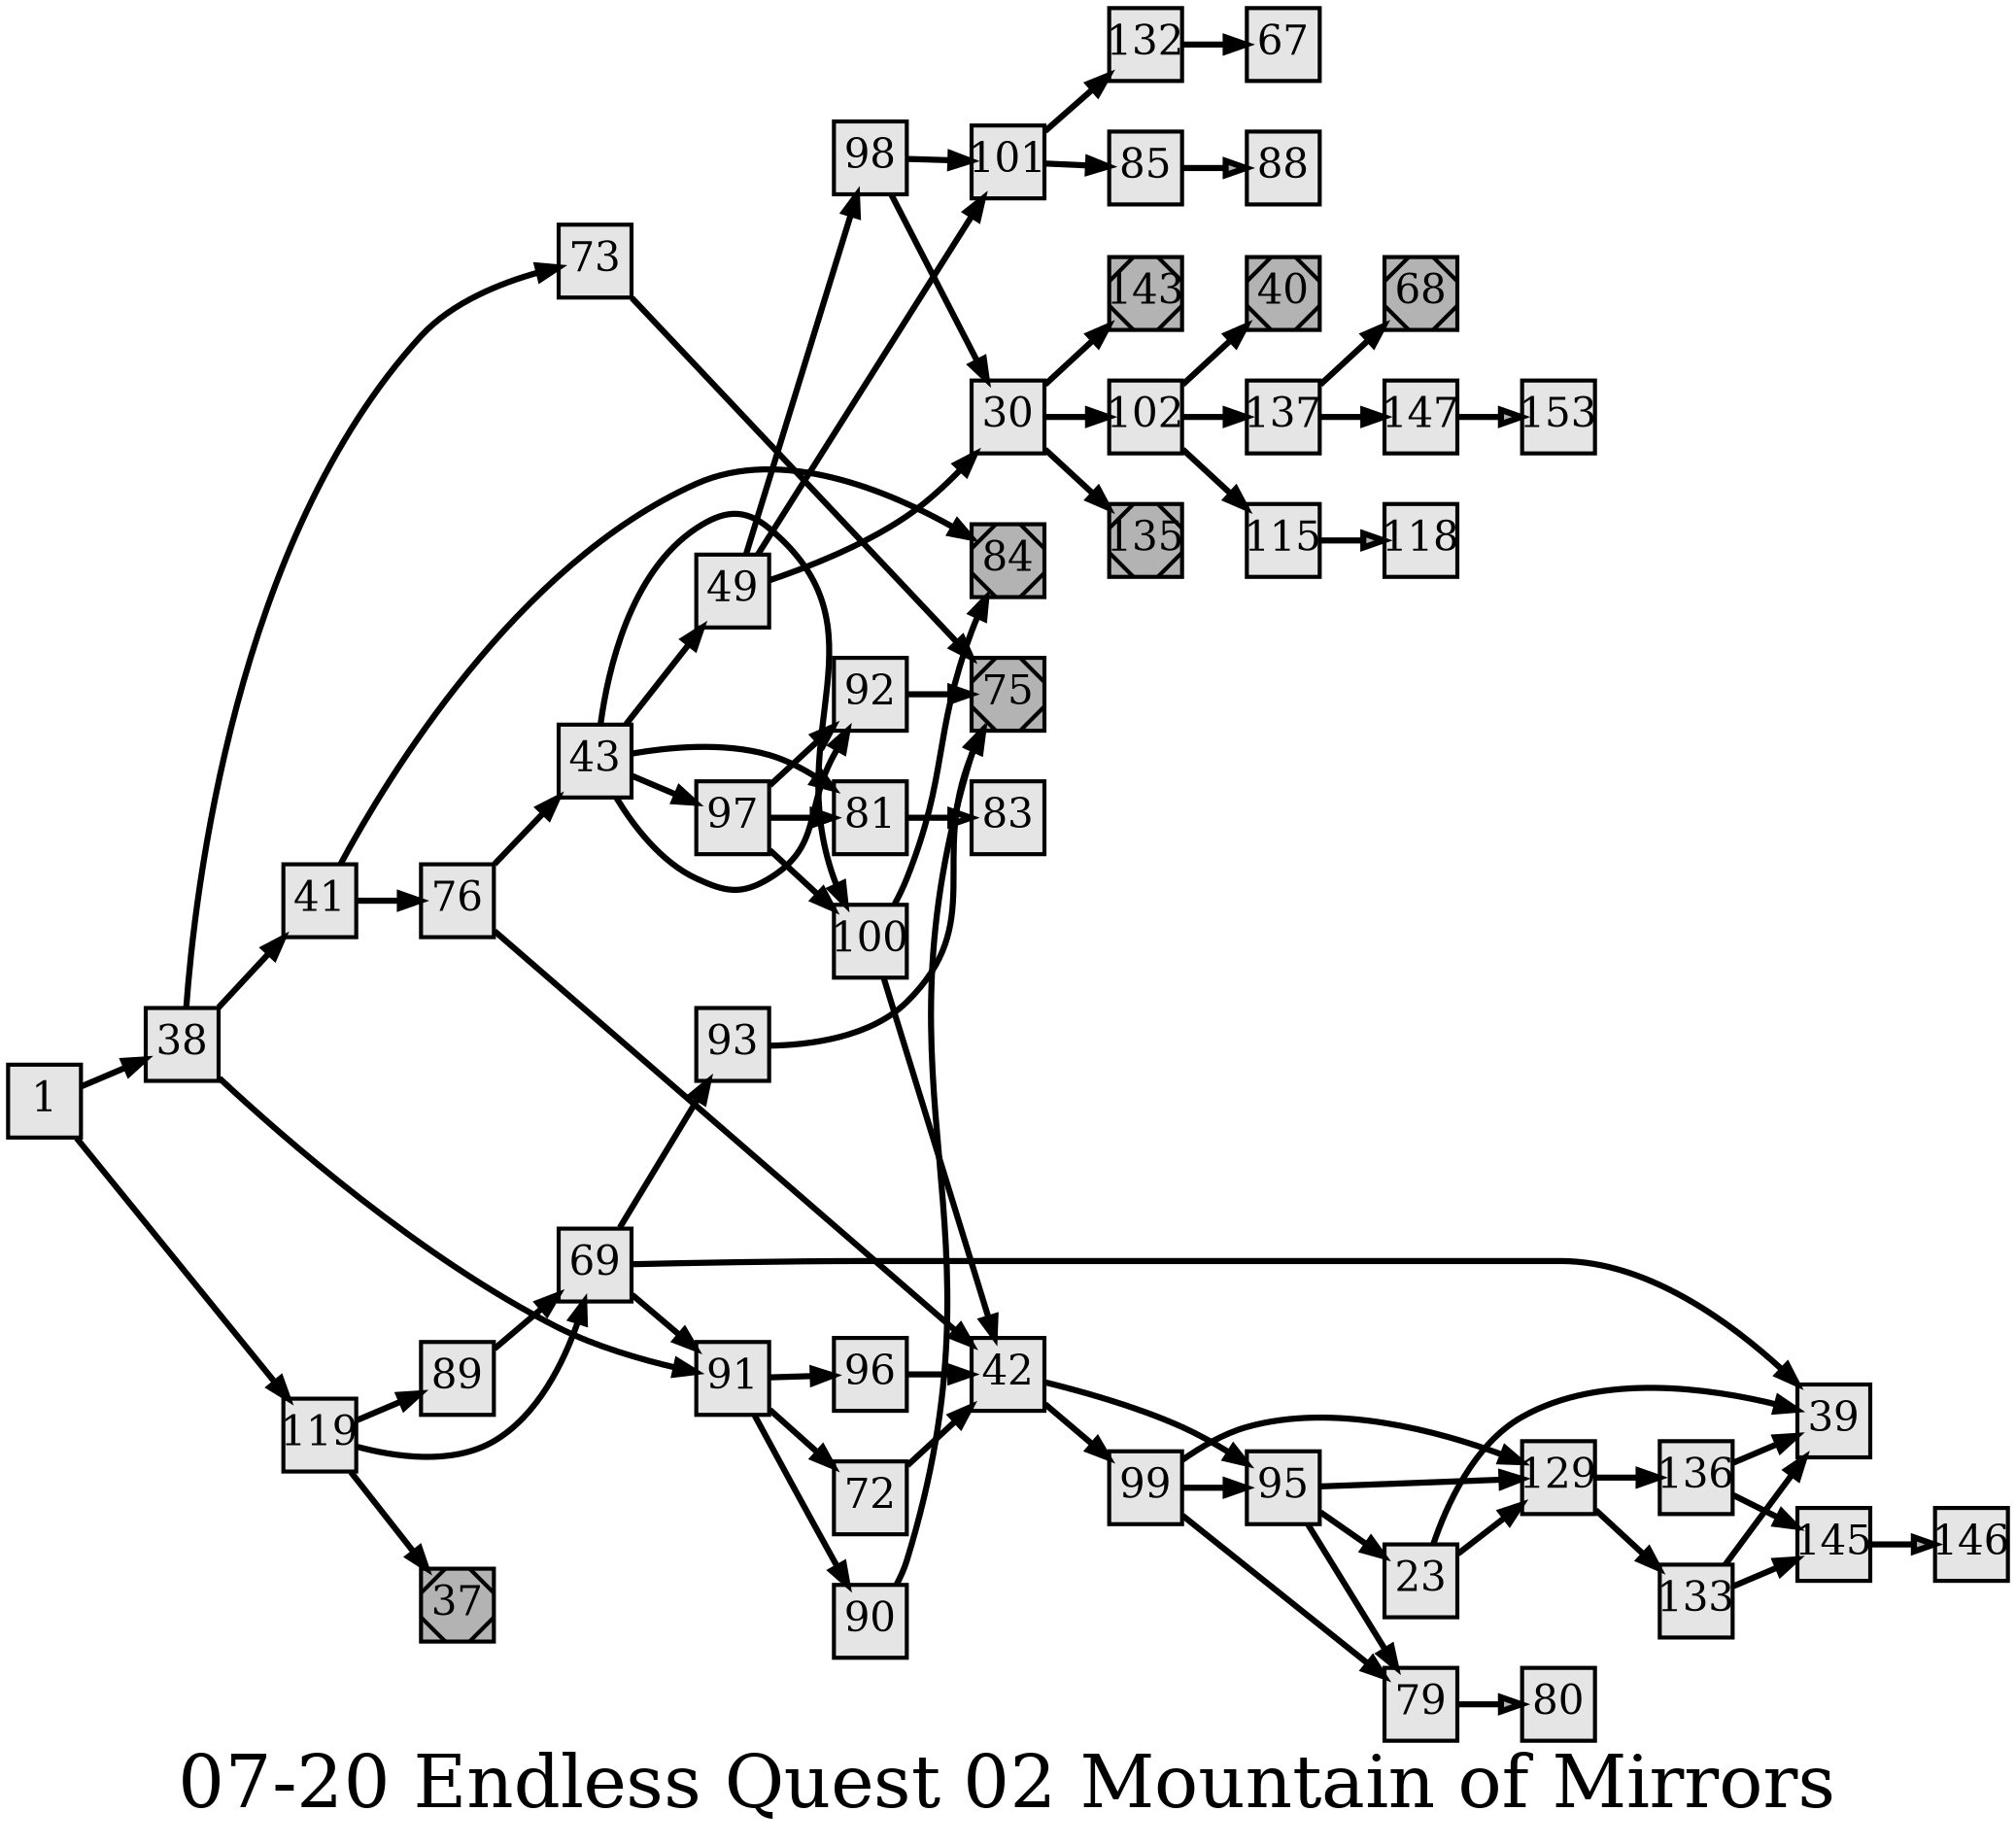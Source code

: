 digraph g{
  graph [ label="07-20 Endless Quest 02 Mountain of Mirrors" rankdir=LR, ordering=out, fontsize=36, nodesep="0.35", ranksep="0.45"];
  node  [shape=rect, penwidth=2, fontsize=20, style=filled, fillcolor=grey90, margin="0,0", labelfloat=true, regular=true, fixedsize=true];
  edge  [labelfloat=true, penwidth=3, fontsize=12];
  // ---;
  // group  : Katz;
  // id     :;
  // gbid   :;
  // series :;
  // title  :;
  // author :;
  // credit:;
  // - name : Juliet Way-Henthorne;
  // role : encoder;
  // date : 2017-10-18;
  // - name : Jeremy Douglass;
  // role : editor;
  // date : 2017-10-19;
  // render:;
  // - name   : small;
  // styles : gvStyles-small.txt;
  // engine : dot;
  // comment: >;
  
  // ---;
  
  // From | To | Label;
  
  1 -> 38;
  1 -> 119;
  23 -> 39;
  23 -> 129;
  30 -> 143;
  30 -> 102;
  30 -> 135;
  37	[ xlabel="E", shape=Msquare, fontsize=20, fillcolor=grey70, xlabel="" ];
  38 -> 73;
  38 -> 41;
  38 -> 91;
  40	[ xlabel="E", shape=Msquare, fontsize=20, fillcolor=grey70, xlabel="" ];
  41 -> 84;
  41 -> 76;
  42 -> 95;
  42 -> 99;
  43 -> 100;
  43 -> 49;
  43 -> 81;
  43 -> 97;
  43 -> 92;
  49 -> 98;
  49 -> 101;
  49 -> 30;
  68	[ xlabel="E", shape=Msquare, fontsize=20, fillcolor=grey70, xlabel="" ];
  69 -> 93;
  69 -> 39;
  69 -> 91;
  72 -> 42;
  73 -> 75;
  75	[ xlabel="E", shape=Msquare, fontsize=20, fillcolor=grey70, xlabel="" ];
  76 -> 43;
  76 -> 42;
  79 -> 80	[ xlabel="E", shape=Msquare, fontsize=20, fillcolor=grey70, xlabel="" ];
  81 -> 83	[ xlabel="E", shape=Msquare, fontsize=20, fillcolor=grey70, xlabel="" ];
  84	[ xlabel="E", shape=Msquare, fontsize=20, fillcolor=grey70, xlabel="" ];
  85 -> 88	[ xlabel="E", shape=Msquare, fontsize=20, fillcolor=grey70, xlabel="" ];
  89 -> 69;
  90 -> 75;
  91 -> 96;
  91 -> 72;
  91 -> 90;
  92 -> 75;
  93 -> 75;
  95 -> 129;
  95 -> 23;
  95 -> 79;
  96 -> 42;
  97 -> 92;
  97 -> 81;
  97 -> 100;
  98 -> 101;
  98 -> 30;
  99 -> 129;
  99 -> 95;
  99 -> 79;
  100 -> 42;
  100 -> 84;
  101 -> 132;
  101 -> 85;
  102 -> 40;
  102 -> 137;
  102 -> 115;
  115 -> 118	[ xlabel="E", shape=Msquare, fontsize=20, fillcolor=grey70, xlabel="" ];
  119 -> 89;
  119 -> 69;
  119 -> 37;
  129 -> 136;
  129 -> 133;
  132 -> 67;
  133 -> 39;
  133 -> 145;
  135	[ xlabel="E", shape=Msquare, fontsize=20, fillcolor=grey70, xlabel="" ];
  136 -> 39;
  136 -> 145;
  137 -> 68;
  137 -> 147;
  143	[ xlabel="E", shape=Msquare, fontsize=20, fillcolor=grey70, xlabel="" ];
  145 -> 146	[ xlabel="E", shape=Msquare, fontsize=20, fillcolor=grey70, xlabel="" ];
  147 -> 153	[ xlabel="E", shape=Msquare, fontsize=20, fillcolor=grey70, xlabel="" ];
}

